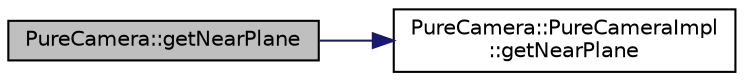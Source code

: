 digraph "PureCamera::getNearPlane"
{
 // LATEX_PDF_SIZE
  edge [fontname="Helvetica",fontsize="10",labelfontname="Helvetica",labelfontsize="10"];
  node [fontname="Helvetica",fontsize="10",shape=record];
  rankdir="LR";
  Node1 [label="PureCamera::getNearPlane",height=0.2,width=0.4,color="black", fillcolor="grey75", style="filled", fontcolor="black",tooltip="Gets camera near plane distance from eye position."];
  Node1 -> Node2 [color="midnightblue",fontsize="10",style="solid",fontname="Helvetica"];
  Node2 [label="PureCamera::PureCameraImpl\l::getNearPlane",height=0.2,width=0.4,color="black", fillcolor="white", style="filled",URL="$class_pure_camera_1_1_pure_camera_impl.html#a86023acd07bcf46a24ae77b22bd16eae",tooltip=" "];
}
